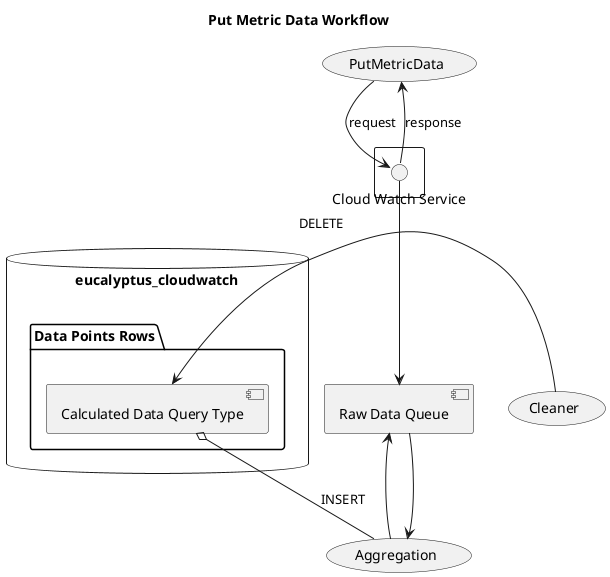 @startuml

title Put Metric Data Workflow

rectangle {
    ()"Cloud Watch Service"
}
() "Cloud Watch Service" --> (PutMetricData): response
(PutMetricData) -down-> ()"Cloud Watch Service" : request
() "Cloud Watch Service" -down-> [Raw Data Queue]
[Raw Data Queue] --> (Aggregation)
[Raw Data Queue] <-right- (Aggregation)
database "eucalyptus_cloudwatch" {
folder "Data Points Rows" {
    [Calculated Data Query Type]
  }
}
[Calculated Data Query Type] o-- (Aggregation) : INSERT
(Cleaner) --left-> [Calculated Data Query Type] : DELETE
@enduml
